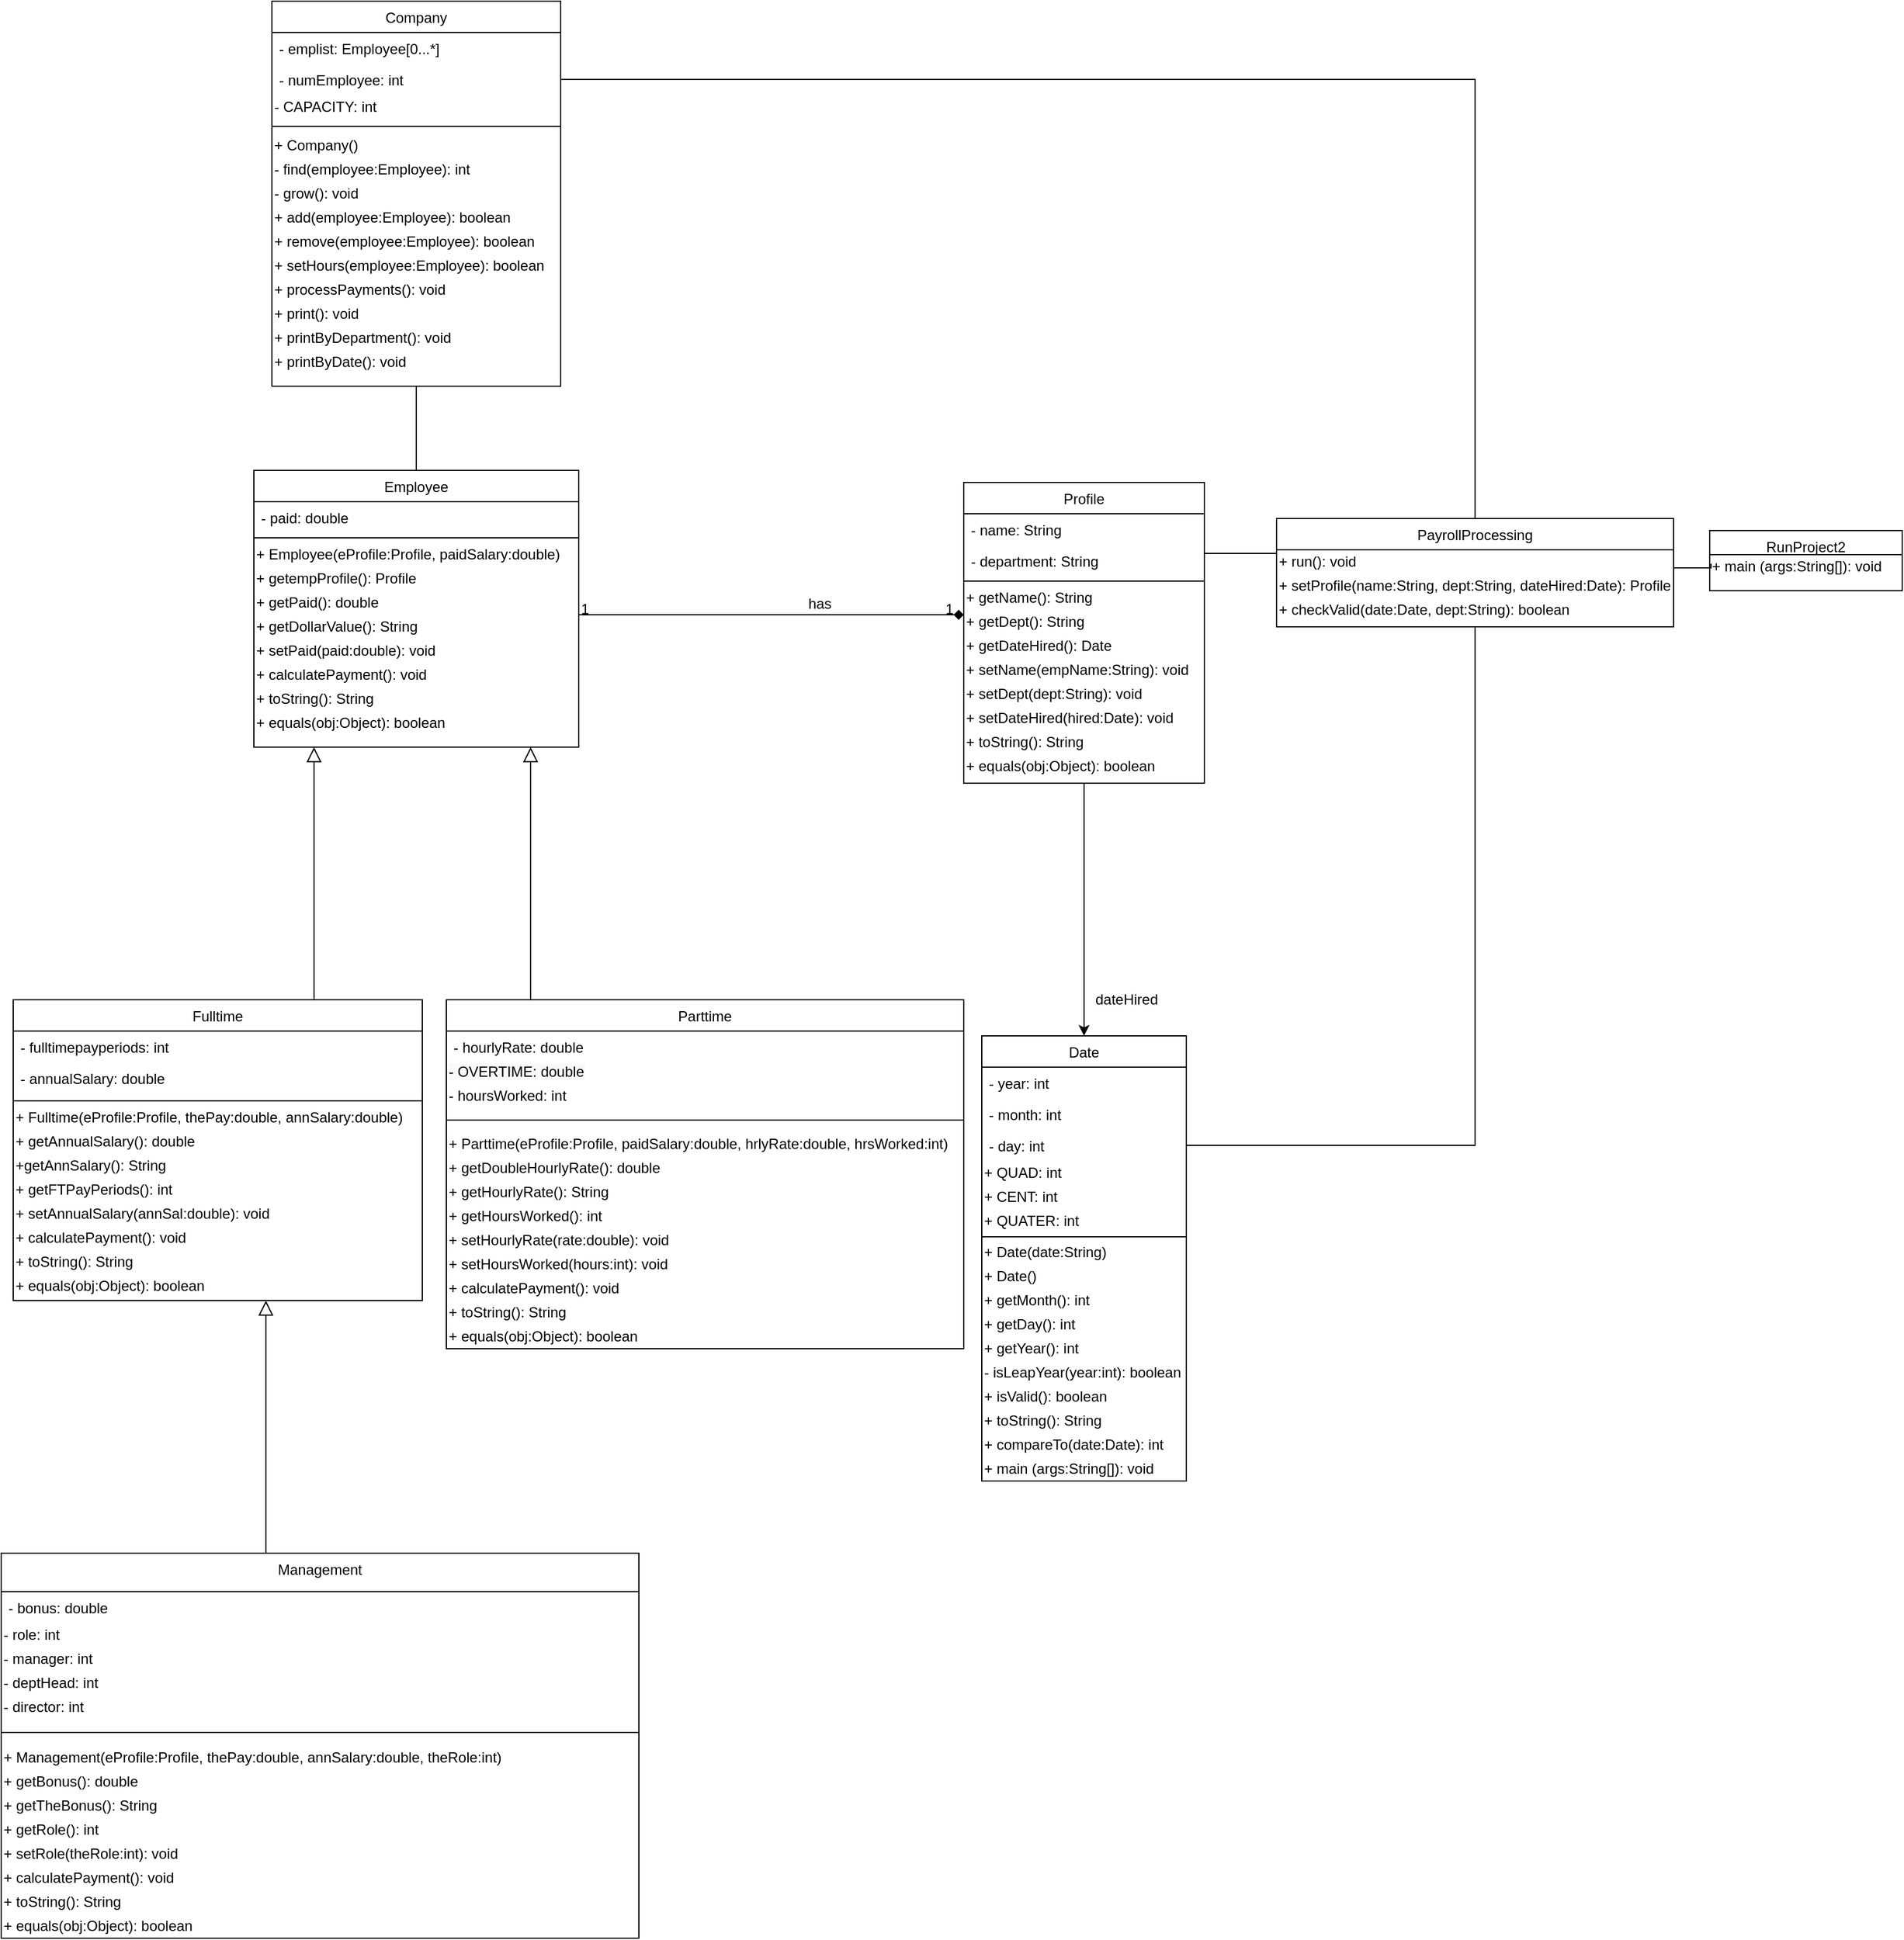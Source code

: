 <mxfile version="14.4.2" type="github">
  <diagram id="C5RBs43oDa-KdzZeNtuy" name="Page-1">
    <mxGraphModel dx="1892" dy="2529" grid="1" gridSize="10" guides="1" tooltips="1" connect="1" arrows="1" fold="1" page="1" pageScale="1" pageWidth="827" pageHeight="1169" math="0" shadow="0">
      <root>
        <mxCell id="WIyWlLk6GJQsqaUBKTNV-0" />
        <mxCell id="WIyWlLk6GJQsqaUBKTNV-1" parent="WIyWlLk6GJQsqaUBKTNV-0" />
        <mxCell id="EV7boDbEV2rRi2nIz7ZY-29" value="" style="edgeStyle=orthogonalEdgeStyle;rounded=0;orthogonalLoop=1;jettySize=auto;html=1;endArrow=none;endFill=0;" parent="WIyWlLk6GJQsqaUBKTNV-1" source="zkfFHV4jXpPFQw0GAbJ--0" target="EV7boDbEV2rRi2nIz7ZY-25" edge="1">
          <mxGeometry relative="1" as="geometry" />
        </mxCell>
        <mxCell id="zkfFHV4jXpPFQw0GAbJ--0" value="Employee" style="swimlane;fontStyle=0;align=center;verticalAlign=top;childLayout=stackLayout;horizontal=1;startSize=26;horizontalStack=0;resizeParent=1;resizeLast=0;collapsible=1;marginBottom=0;rounded=0;shadow=0;strokeWidth=1;" parent="WIyWlLk6GJQsqaUBKTNV-1" vertex="1">
          <mxGeometry x="260" y="-160" width="270" height="230" as="geometry">
            <mxRectangle x="230" y="140" width="160" height="26" as="alternateBounds" />
          </mxGeometry>
        </mxCell>
        <mxCell id="zkfFHV4jXpPFQw0GAbJ--2" value="- paid: double" style="text;align=left;verticalAlign=top;spacingLeft=4;spacingRight=4;overflow=hidden;rotatable=0;points=[[0,0.5],[1,0.5]];portConstraint=eastwest;rounded=0;shadow=0;html=0;" parent="zkfFHV4jXpPFQw0GAbJ--0" vertex="1">
          <mxGeometry y="26" width="270" height="26" as="geometry" />
        </mxCell>
        <mxCell id="zkfFHV4jXpPFQw0GAbJ--4" value="" style="line;html=1;strokeWidth=1;align=left;verticalAlign=middle;spacingTop=-1;spacingLeft=3;spacingRight=3;rotatable=0;labelPosition=right;points=[];portConstraint=eastwest;" parent="zkfFHV4jXpPFQw0GAbJ--0" vertex="1">
          <mxGeometry y="52" width="270" height="8" as="geometry" />
        </mxCell>
        <mxCell id="jf_gZT0Rr-z08UychZLh-5" value="+ Employee(eProfile:Profile, paidSalary:double)" style="text;html=1;align=left;verticalAlign=middle;resizable=0;points=[];autosize=1;" parent="zkfFHV4jXpPFQw0GAbJ--0" vertex="1">
          <mxGeometry y="60" width="270" height="20" as="geometry" />
        </mxCell>
        <mxCell id="jf_gZT0Rr-z08UychZLh-10" value="+ getempProfile(): Profile" style="text;html=1;align=left;verticalAlign=middle;resizable=0;points=[];autosize=1;" parent="zkfFHV4jXpPFQw0GAbJ--0" vertex="1">
          <mxGeometry y="80" width="270" height="20" as="geometry" />
        </mxCell>
        <mxCell id="jf_gZT0Rr-z08UychZLh-7" value="+ getPaid(): double" style="text;html=1;align=left;verticalAlign=middle;resizable=0;points=[];autosize=1;" parent="zkfFHV4jXpPFQw0GAbJ--0" vertex="1">
          <mxGeometry y="100" width="270" height="20" as="geometry" />
        </mxCell>
        <mxCell id="jf_gZT0Rr-z08UychZLh-8" value="+ getDollarValue(): String" style="text;html=1;align=left;verticalAlign=middle;resizable=0;points=[];autosize=1;" parent="zkfFHV4jXpPFQw0GAbJ--0" vertex="1">
          <mxGeometry y="120" width="270" height="20" as="geometry" />
        </mxCell>
        <mxCell id="jf_gZT0Rr-z08UychZLh-23" value="+ setPaid(paid:double): void" style="text;html=1;align=left;verticalAlign=middle;resizable=0;points=[];autosize=1;" parent="zkfFHV4jXpPFQw0GAbJ--0" vertex="1">
          <mxGeometry y="140" width="270" height="20" as="geometry" />
        </mxCell>
        <mxCell id="jf_gZT0Rr-z08UychZLh-12" value="+ calculatePayment(): void" style="text;html=1;align=left;verticalAlign=middle;resizable=0;points=[];autosize=1;" parent="zkfFHV4jXpPFQw0GAbJ--0" vertex="1">
          <mxGeometry y="160" width="270" height="20" as="geometry" />
        </mxCell>
        <mxCell id="jf_gZT0Rr-z08UychZLh-19" value="+ toString(): String" style="text;html=1;align=left;verticalAlign=middle;resizable=0;points=[];autosize=1;" parent="zkfFHV4jXpPFQw0GAbJ--0" vertex="1">
          <mxGeometry y="180" width="270" height="20" as="geometry" />
        </mxCell>
        <mxCell id="jf_gZT0Rr-z08UychZLh-20" value="+ equals(obj:Object): boolean" style="text;html=1;align=left;verticalAlign=middle;resizable=0;points=[];autosize=1;" parent="zkfFHV4jXpPFQw0GAbJ--0" vertex="1">
          <mxGeometry y="200" width="270" height="20" as="geometry" />
        </mxCell>
        <mxCell id="zkfFHV4jXpPFQw0GAbJ--6" value="Fulltime" style="swimlane;fontStyle=0;align=center;verticalAlign=top;childLayout=stackLayout;horizontal=1;startSize=26;horizontalStack=0;resizeParent=1;resizeLast=0;collapsible=1;marginBottom=0;rounded=0;shadow=0;strokeWidth=1;" parent="WIyWlLk6GJQsqaUBKTNV-1" vertex="1">
          <mxGeometry x="60" y="280" width="340" height="250" as="geometry">
            <mxRectangle x="130" y="380" width="160" height="26" as="alternateBounds" />
          </mxGeometry>
        </mxCell>
        <mxCell id="zkfFHV4jXpPFQw0GAbJ--7" value="- fulltimepayperiods: int" style="text;align=left;verticalAlign=top;spacingLeft=4;spacingRight=4;overflow=hidden;rotatable=0;points=[[0,0.5],[1,0.5]];portConstraint=eastwest;" parent="zkfFHV4jXpPFQw0GAbJ--6" vertex="1">
          <mxGeometry y="26" width="340" height="26" as="geometry" />
        </mxCell>
        <mxCell id="zkfFHV4jXpPFQw0GAbJ--8" value="- annualSalary: double" style="text;align=left;verticalAlign=top;spacingLeft=4;spacingRight=4;overflow=hidden;rotatable=0;points=[[0,0.5],[1,0.5]];portConstraint=eastwest;rounded=0;shadow=0;html=0;" parent="zkfFHV4jXpPFQw0GAbJ--6" vertex="1">
          <mxGeometry y="52" width="340" height="28" as="geometry" />
        </mxCell>
        <mxCell id="zkfFHV4jXpPFQw0GAbJ--9" value="" style="line;html=1;strokeWidth=1;align=left;verticalAlign=middle;spacingTop=-1;spacingLeft=3;spacingRight=3;rotatable=0;labelPosition=right;points=[];portConstraint=eastwest;" parent="zkfFHV4jXpPFQw0GAbJ--6" vertex="1">
          <mxGeometry y="80" width="340" height="8" as="geometry" />
        </mxCell>
        <mxCell id="jf_gZT0Rr-z08UychZLh-13" value="+ Fulltime(eProfile:Profile, thePay:double, annSalary:double)" style="text;html=1;align=left;verticalAlign=middle;resizable=0;points=[];autosize=1;" parent="zkfFHV4jXpPFQw0GAbJ--6" vertex="1">
          <mxGeometry y="88" width="340" height="20" as="geometry" />
        </mxCell>
        <mxCell id="jf_gZT0Rr-z08UychZLh-29" value="+ getAnnualSalary(): double" style="text;html=1;align=left;verticalAlign=middle;resizable=0;points=[];autosize=1;" parent="zkfFHV4jXpPFQw0GAbJ--6" vertex="1">
          <mxGeometry y="108" width="340" height="20" as="geometry" />
        </mxCell>
        <mxCell id="jf_gZT0Rr-z08UychZLh-30" value="+getAnnSalary(): String" style="text;html=1;align=left;verticalAlign=middle;resizable=0;points=[];autosize=1;" parent="zkfFHV4jXpPFQw0GAbJ--6" vertex="1">
          <mxGeometry y="128" width="340" height="20" as="geometry" />
        </mxCell>
        <mxCell id="jf_gZT0Rr-z08UychZLh-31" value="+ getFTPayPeriods(): int" style="text;html=1;align=left;verticalAlign=middle;resizable=0;points=[];autosize=1;" parent="zkfFHV4jXpPFQw0GAbJ--6" vertex="1">
          <mxGeometry y="148" width="340" height="20" as="geometry" />
        </mxCell>
        <mxCell id="jf_gZT0Rr-z08UychZLh-32" value="+ setAnnualSalary(annSal:double): void" style="text;html=1;align=left;verticalAlign=middle;resizable=0;points=[];autosize=1;" parent="zkfFHV4jXpPFQw0GAbJ--6" vertex="1">
          <mxGeometry y="168" width="340" height="20" as="geometry" />
        </mxCell>
        <mxCell id="jf_gZT0Rr-z08UychZLh-34" value="+ calculatePayment(): void" style="text;html=1;align=left;verticalAlign=middle;resizable=0;points=[];autosize=1;" parent="zkfFHV4jXpPFQw0GAbJ--6" vertex="1">
          <mxGeometry y="188" width="340" height="20" as="geometry" />
        </mxCell>
        <mxCell id="jf_gZT0Rr-z08UychZLh-35" value="+ toString(): String" style="text;html=1;align=left;verticalAlign=middle;resizable=0;points=[];autosize=1;" parent="zkfFHV4jXpPFQw0GAbJ--6" vertex="1">
          <mxGeometry y="208" width="340" height="20" as="geometry" />
        </mxCell>
        <mxCell id="jf_gZT0Rr-z08UychZLh-36" value="+ equals(obj:Object): boolean" style="text;html=1;align=left;verticalAlign=middle;resizable=0;points=[];autosize=1;" parent="zkfFHV4jXpPFQw0GAbJ--6" vertex="1">
          <mxGeometry y="228" width="340" height="20" as="geometry" />
        </mxCell>
        <mxCell id="zkfFHV4jXpPFQw0GAbJ--13" value="Parttime" style="swimlane;fontStyle=0;align=center;verticalAlign=top;childLayout=stackLayout;horizontal=1;startSize=26;horizontalStack=0;resizeParent=1;resizeLast=0;collapsible=1;marginBottom=0;rounded=0;shadow=0;strokeWidth=1;" parent="WIyWlLk6GJQsqaUBKTNV-1" vertex="1">
          <mxGeometry x="420" y="280" width="430" height="290" as="geometry">
            <mxRectangle x="340" y="380" width="170" height="26" as="alternateBounds" />
          </mxGeometry>
        </mxCell>
        <mxCell id="zkfFHV4jXpPFQw0GAbJ--14" value="- hourlyRate: double&#xa;&#xa;" style="text;align=left;verticalAlign=top;spacingLeft=4;spacingRight=4;overflow=hidden;rotatable=0;points=[[0,0.5],[1,0.5]];portConstraint=eastwest;" parent="zkfFHV4jXpPFQw0GAbJ--13" vertex="1">
          <mxGeometry y="26" width="430" height="24" as="geometry" />
        </mxCell>
        <mxCell id="EV7boDbEV2rRi2nIz7ZY-16" value="&lt;span style=&quot;color: rgb(0 , 0 , 0) ; font-family: &amp;#34;helvetica&amp;#34; ; font-size: 12px ; font-style: normal ; font-weight: 400 ; letter-spacing: normal ; text-indent: 0px ; text-transform: none ; word-spacing: 0px ; background-color: rgb(248 , 249 , 250) ; display: inline ; float: none&quot;&gt;- OVERTIME: double&lt;/span&gt;" style="text;html=1;align=left;verticalAlign=middle;resizable=0;points=[];autosize=1;" parent="zkfFHV4jXpPFQw0GAbJ--13" vertex="1">
          <mxGeometry y="50" width="430" height="20" as="geometry" />
        </mxCell>
        <mxCell id="EV7boDbEV2rRi2nIz7ZY-18" value="&lt;span style=&quot;&quot;&gt;- hoursWorked: int&lt;/span&gt;" style="text;html=1;align=left;verticalAlign=middle;resizable=0;points=[];autosize=1;" parent="zkfFHV4jXpPFQw0GAbJ--13" vertex="1">
          <mxGeometry y="70" width="430" height="20" as="geometry" />
        </mxCell>
        <mxCell id="zkfFHV4jXpPFQw0GAbJ--15" value="" style="line;html=1;strokeWidth=1;align=left;verticalAlign=middle;spacingTop=-1;spacingLeft=3;spacingRight=3;rotatable=0;labelPosition=right;points=[];portConstraint=eastwest;" parent="zkfFHV4jXpPFQw0GAbJ--13" vertex="1">
          <mxGeometry y="90" width="430" height="20" as="geometry" />
        </mxCell>
        <mxCell id="jf_gZT0Rr-z08UychZLh-11" value="+ Parttime(eProfile:Profile, paidSalary:double, hrlyRate:double, hrsWorked:int)" style="text;html=1;align=left;verticalAlign=middle;resizable=0;points=[];autosize=1;" parent="zkfFHV4jXpPFQw0GAbJ--13" vertex="1">
          <mxGeometry y="110" width="430" height="20" as="geometry" />
        </mxCell>
        <mxCell id="iB2VRmJFmVbE_BTWoSI_-1" value="+ getDoubleHourlyRate(): double" style="text;html=1;align=left;verticalAlign=middle;resizable=0;points=[];autosize=1;" parent="zkfFHV4jXpPFQw0GAbJ--13" vertex="1">
          <mxGeometry y="130" width="430" height="20" as="geometry" />
        </mxCell>
        <mxCell id="jf_gZT0Rr-z08UychZLh-21" value="+ getHourlyRate(): String" style="text;html=1;align=left;verticalAlign=middle;resizable=0;points=[];autosize=1;" parent="zkfFHV4jXpPFQw0GAbJ--13" vertex="1">
          <mxGeometry y="150" width="430" height="20" as="geometry" />
        </mxCell>
        <mxCell id="jf_gZT0Rr-z08UychZLh-22" value="+ getHoursWorked(): int" style="text;html=1;align=left;verticalAlign=middle;resizable=0;points=[];autosize=1;" parent="zkfFHV4jXpPFQw0GAbJ--13" vertex="1">
          <mxGeometry y="170" width="430" height="20" as="geometry" />
        </mxCell>
        <mxCell id="jf_gZT0Rr-z08UychZLh-24" value="+ setHourlyRate(rate:double): void" style="text;html=1;align=left;verticalAlign=middle;resizable=0;points=[];autosize=1;" parent="zkfFHV4jXpPFQw0GAbJ--13" vertex="1">
          <mxGeometry y="190" width="430" height="20" as="geometry" />
        </mxCell>
        <mxCell id="jf_gZT0Rr-z08UychZLh-25" value="+ setHoursWorked(hours:int): void" style="text;html=1;align=left;verticalAlign=middle;resizable=0;points=[];autosize=1;" parent="zkfFHV4jXpPFQw0GAbJ--13" vertex="1">
          <mxGeometry y="210" width="430" height="20" as="geometry" />
        </mxCell>
        <mxCell id="jf_gZT0Rr-z08UychZLh-26" value="+ calculatePayment(): void" style="text;html=1;align=left;verticalAlign=middle;resizable=0;points=[];autosize=1;" parent="zkfFHV4jXpPFQw0GAbJ--13" vertex="1">
          <mxGeometry y="230" width="430" height="20" as="geometry" />
        </mxCell>
        <mxCell id="jf_gZT0Rr-z08UychZLh-27" value="+ toString(): String" style="text;html=1;align=left;verticalAlign=middle;resizable=0;points=[];autosize=1;" parent="zkfFHV4jXpPFQw0GAbJ--13" vertex="1">
          <mxGeometry y="250" width="430" height="20" as="geometry" />
        </mxCell>
        <mxCell id="jf_gZT0Rr-z08UychZLh-28" value="+ equals(obj:Object): boolean" style="text;html=1;align=left;verticalAlign=middle;resizable=0;points=[];autosize=1;" parent="zkfFHV4jXpPFQw0GAbJ--13" vertex="1">
          <mxGeometry y="270" width="430" height="20" as="geometry" />
        </mxCell>
        <mxCell id="zkfFHV4jXpPFQw0GAbJ--16" value="" style="endArrow=block;endSize=10;endFill=0;shadow=0;strokeWidth=1;rounded=0;edgeStyle=elbowEdgeStyle;elbow=vertical;" parent="WIyWlLk6GJQsqaUBKTNV-1" source="zkfFHV4jXpPFQw0GAbJ--13" target="zkfFHV4jXpPFQw0GAbJ--0" edge="1">
          <mxGeometry width="160" relative="1" as="geometry">
            <mxPoint x="210" y="373" as="sourcePoint" />
            <mxPoint x="310" y="271" as="targetPoint" />
            <Array as="points">
              <mxPoint x="490" y="170" />
              <mxPoint x="500" y="200" />
              <mxPoint x="530" y="130" />
              <mxPoint x="530" y="320" />
            </Array>
          </mxGeometry>
        </mxCell>
        <mxCell id="jf_gZT0Rr-z08UychZLh-3" style="edgeStyle=orthogonalEdgeStyle;rounded=0;orthogonalLoop=1;jettySize=auto;html=1;entryX=0.5;entryY=0;entryDx=0;entryDy=0;startSize=6;endArrow=classic;endFill=1;endSize=6;targetPerimeterSpacing=0;" parent="WIyWlLk6GJQsqaUBKTNV-1" source="zkfFHV4jXpPFQw0GAbJ--17" target="EV7boDbEV2rRi2nIz7ZY-36" edge="1">
          <mxGeometry relative="1" as="geometry" />
        </mxCell>
        <mxCell id="zkfFHV4jXpPFQw0GAbJ--17" value="Profile" style="swimlane;fontStyle=0;align=center;verticalAlign=top;childLayout=stackLayout;horizontal=1;startSize=26;horizontalStack=0;resizeParent=1;resizeLast=0;collapsible=1;marginBottom=0;rounded=0;shadow=0;strokeWidth=1;" parent="WIyWlLk6GJQsqaUBKTNV-1" vertex="1">
          <mxGeometry x="850" y="-150" width="200" height="250" as="geometry">
            <mxRectangle x="550" y="140" width="160" height="26" as="alternateBounds" />
          </mxGeometry>
        </mxCell>
        <mxCell id="zkfFHV4jXpPFQw0GAbJ--18" value="- name: String" style="text;align=left;verticalAlign=top;spacingLeft=4;spacingRight=4;overflow=hidden;rotatable=0;points=[[0,0.5],[1,0.5]];portConstraint=eastwest;" parent="zkfFHV4jXpPFQw0GAbJ--17" vertex="1">
          <mxGeometry y="26" width="200" height="26" as="geometry" />
        </mxCell>
        <mxCell id="zkfFHV4jXpPFQw0GAbJ--19" value="- department: String" style="text;align=left;verticalAlign=top;spacingLeft=4;spacingRight=4;overflow=hidden;rotatable=0;points=[[0,0.5],[1,0.5]];portConstraint=eastwest;rounded=0;shadow=0;html=0;" parent="zkfFHV4jXpPFQw0GAbJ--17" vertex="1">
          <mxGeometry y="52" width="200" height="26" as="geometry" />
        </mxCell>
        <mxCell id="zkfFHV4jXpPFQw0GAbJ--23" value="" style="line;html=1;strokeWidth=1;align=left;verticalAlign=middle;spacingTop=-1;spacingLeft=3;spacingRight=3;rotatable=0;labelPosition=right;points=[];portConstraint=eastwest;" parent="zkfFHV4jXpPFQw0GAbJ--17" vertex="1">
          <mxGeometry y="78" width="200" height="8" as="geometry" />
        </mxCell>
        <mxCell id="jf_gZT0Rr-z08UychZLh-70" value="+ getName(): String" style="text;html=1;align=left;verticalAlign=middle;resizable=0;points=[];autosize=1;" parent="zkfFHV4jXpPFQw0GAbJ--17" vertex="1">
          <mxGeometry y="86" width="200" height="20" as="geometry" />
        </mxCell>
        <mxCell id="jf_gZT0Rr-z08UychZLh-71" value="+ getDept(): String" style="text;html=1;align=left;verticalAlign=middle;resizable=0;points=[];autosize=1;" parent="zkfFHV4jXpPFQw0GAbJ--17" vertex="1">
          <mxGeometry y="106" width="200" height="20" as="geometry" />
        </mxCell>
        <mxCell id="jf_gZT0Rr-z08UychZLh-72" value="+ getDateHired(): Date" style="text;html=1;align=left;verticalAlign=middle;resizable=0;points=[];autosize=1;" parent="zkfFHV4jXpPFQw0GAbJ--17" vertex="1">
          <mxGeometry y="126" width="200" height="20" as="geometry" />
        </mxCell>
        <mxCell id="jf_gZT0Rr-z08UychZLh-73" value="+ setName(empName:String): void" style="text;html=1;align=left;verticalAlign=middle;resizable=0;points=[];autosize=1;" parent="zkfFHV4jXpPFQw0GAbJ--17" vertex="1">
          <mxGeometry y="146" width="200" height="20" as="geometry" />
        </mxCell>
        <mxCell id="jf_gZT0Rr-z08UychZLh-74" value="+ setDept(dept:String): void" style="text;html=1;align=left;verticalAlign=middle;resizable=0;points=[];autosize=1;" parent="zkfFHV4jXpPFQw0GAbJ--17" vertex="1">
          <mxGeometry y="166" width="200" height="20" as="geometry" />
        </mxCell>
        <mxCell id="jf_gZT0Rr-z08UychZLh-75" value="+ setDateHired(hired:Date): void" style="text;html=1;align=left;verticalAlign=middle;resizable=0;points=[];autosize=1;" parent="zkfFHV4jXpPFQw0GAbJ--17" vertex="1">
          <mxGeometry y="186" width="200" height="20" as="geometry" />
        </mxCell>
        <mxCell id="jf_gZT0Rr-z08UychZLh-76" value="+ toString(): String" style="text;html=1;align=left;verticalAlign=middle;resizable=0;points=[];autosize=1;" parent="zkfFHV4jXpPFQw0GAbJ--17" vertex="1">
          <mxGeometry y="206" width="200" height="20" as="geometry" />
        </mxCell>
        <mxCell id="jf_gZT0Rr-z08UychZLh-77" value="+ equals(obj:Object): boolean" style="text;html=1;align=left;verticalAlign=middle;resizable=0;points=[];autosize=1;" parent="zkfFHV4jXpPFQw0GAbJ--17" vertex="1">
          <mxGeometry y="226" width="200" height="20" as="geometry" />
        </mxCell>
        <mxCell id="zkfFHV4jXpPFQw0GAbJ--26" value="" style="endArrow=diamond;shadow=0;strokeWidth=1;rounded=0;endFill=1;edgeStyle=elbowEdgeStyle;elbow=vertical;" parent="WIyWlLk6GJQsqaUBKTNV-1" source="zkfFHV4jXpPFQw0GAbJ--0" target="zkfFHV4jXpPFQw0GAbJ--17" edge="1">
          <mxGeometry x="0.5" y="41" relative="1" as="geometry">
            <mxPoint x="380" y="192" as="sourcePoint" />
            <mxPoint x="540" y="192" as="targetPoint" />
            <mxPoint x="-40" y="32" as="offset" />
          </mxGeometry>
        </mxCell>
        <mxCell id="zkfFHV4jXpPFQw0GAbJ--27" value="1" style="resizable=0;align=left;verticalAlign=bottom;labelBackgroundColor=none;fontSize=12;" parent="zkfFHV4jXpPFQw0GAbJ--26" connectable="0" vertex="1">
          <mxGeometry x="-1" relative="1" as="geometry">
            <mxPoint y="4" as="offset" />
          </mxGeometry>
        </mxCell>
        <mxCell id="zkfFHV4jXpPFQw0GAbJ--28" value="1" style="resizable=0;align=right;verticalAlign=bottom;labelBackgroundColor=none;fontSize=12;" parent="zkfFHV4jXpPFQw0GAbJ--26" connectable="0" vertex="1">
          <mxGeometry x="1" relative="1" as="geometry">
            <mxPoint x="-7" y="4" as="offset" />
          </mxGeometry>
        </mxCell>
        <mxCell id="zkfFHV4jXpPFQw0GAbJ--29" value="has" style="text;html=1;resizable=0;points=[];;align=center;verticalAlign=middle;labelBackgroundColor=none;rounded=0;shadow=0;strokeWidth=1;fontSize=12;" parent="zkfFHV4jXpPFQw0GAbJ--26" vertex="1" connectable="0">
          <mxGeometry x="0.5" y="49" relative="1" as="geometry">
            <mxPoint x="-40" y="40" as="offset" />
          </mxGeometry>
        </mxCell>
        <mxCell id="EV7boDbEV2rRi2nIz7ZY-0" value="Management" style="swimlane;fontStyle=0;align=center;verticalAlign=top;childLayout=stackLayout;horizontal=1;startSize=32;horizontalStack=0;resizeParent=1;resizeLast=0;collapsible=1;marginBottom=0;rounded=0;shadow=0;strokeWidth=1;" parent="WIyWlLk6GJQsqaUBKTNV-1" vertex="1">
          <mxGeometry x="50" y="740" width="530" height="320" as="geometry">
            <mxRectangle x="130" y="380" width="160" height="26" as="alternateBounds" />
          </mxGeometry>
        </mxCell>
        <mxCell id="EV7boDbEV2rRi2nIz7ZY-1" value="- bonus: double&#xa;" style="text;align=left;verticalAlign=top;spacingLeft=4;spacingRight=4;overflow=hidden;rotatable=0;points=[[0,0.5],[1,0.5]];portConstraint=eastwest;" parent="EV7boDbEV2rRi2nIz7ZY-0" vertex="1">
          <mxGeometry y="32" width="530" height="26" as="geometry" />
        </mxCell>
        <mxCell id="jf_gZT0Rr-z08UychZLh-0" value="- role: int" style="text;html=1;align=left;verticalAlign=middle;resizable=0;points=[];autosize=1;" parent="EV7boDbEV2rRi2nIz7ZY-0" vertex="1">
          <mxGeometry y="58" width="530" height="20" as="geometry" />
        </mxCell>
        <mxCell id="EV7boDbEV2rRi2nIz7ZY-22" value="- manager: int" style="text;html=1;align=left;verticalAlign=middle;resizable=0;points=[];autosize=1;" parent="EV7boDbEV2rRi2nIz7ZY-0" vertex="1">
          <mxGeometry y="78" width="530" height="20" as="geometry" />
        </mxCell>
        <mxCell id="EV7boDbEV2rRi2nIz7ZY-23" value="- deptHead: int" style="text;html=1;align=left;verticalAlign=middle;resizable=0;points=[];autosize=1;" parent="EV7boDbEV2rRi2nIz7ZY-0" vertex="1">
          <mxGeometry y="98" width="530" height="20" as="geometry" />
        </mxCell>
        <mxCell id="EV7boDbEV2rRi2nIz7ZY-24" value="- director: int" style="text;html=1;align=left;verticalAlign=middle;resizable=0;points=[];autosize=1;" parent="EV7boDbEV2rRi2nIz7ZY-0" vertex="1">
          <mxGeometry y="118" width="530" height="20" as="geometry" />
        </mxCell>
        <mxCell id="EV7boDbEV2rRi2nIz7ZY-3" value="" style="line;html=1;strokeWidth=1;align=left;verticalAlign=middle;spacingTop=-1;spacingLeft=3;spacingRight=3;rotatable=0;labelPosition=right;points=[];portConstraint=eastwest;" parent="EV7boDbEV2rRi2nIz7ZY-0" vertex="1">
          <mxGeometry y="138" width="530" height="22" as="geometry" />
        </mxCell>
        <mxCell id="jf_gZT0Rr-z08UychZLh-14" value="+ Management(eProfile:Profile, thePay:double, annSalary:double, theRole:int)" style="text;html=1;align=left;verticalAlign=middle;resizable=0;points=[];autosize=1;" parent="EV7boDbEV2rRi2nIz7ZY-0" vertex="1">
          <mxGeometry y="160" width="530" height="20" as="geometry" />
        </mxCell>
        <mxCell id="jf_gZT0Rr-z08UychZLh-37" value="+ getBonus(): double" style="text;html=1;align=left;verticalAlign=middle;resizable=0;points=[];autosize=1;" parent="EV7boDbEV2rRi2nIz7ZY-0" vertex="1">
          <mxGeometry y="180" width="530" height="20" as="geometry" />
        </mxCell>
        <mxCell id="jf_gZT0Rr-z08UychZLh-38" value="+ getTheBonus(): String" style="text;html=1;align=left;verticalAlign=middle;resizable=0;points=[];autosize=1;" parent="EV7boDbEV2rRi2nIz7ZY-0" vertex="1">
          <mxGeometry y="200" width="530" height="20" as="geometry" />
        </mxCell>
        <mxCell id="jf_gZT0Rr-z08UychZLh-39" value="+ getRole(): int" style="text;html=1;align=left;verticalAlign=middle;resizable=0;points=[];autosize=1;" parent="EV7boDbEV2rRi2nIz7ZY-0" vertex="1">
          <mxGeometry y="220" width="530" height="20" as="geometry" />
        </mxCell>
        <mxCell id="jf_gZT0Rr-z08UychZLh-41" value="+ setRole(theRole:int): void" style="text;html=1;align=left;verticalAlign=middle;resizable=0;points=[];autosize=1;" parent="EV7boDbEV2rRi2nIz7ZY-0" vertex="1">
          <mxGeometry y="240" width="530" height="20" as="geometry" />
        </mxCell>
        <mxCell id="jf_gZT0Rr-z08UychZLh-43" value="+ calculatePayment(): void" style="text;html=1;align=left;verticalAlign=middle;resizable=0;points=[];autosize=1;" parent="EV7boDbEV2rRi2nIz7ZY-0" vertex="1">
          <mxGeometry y="260" width="530" height="20" as="geometry" />
        </mxCell>
        <mxCell id="jf_gZT0Rr-z08UychZLh-44" value="+ toString(): String" style="text;html=1;align=left;verticalAlign=middle;resizable=0;points=[];autosize=1;" parent="EV7boDbEV2rRi2nIz7ZY-0" vertex="1">
          <mxGeometry y="280" width="530" height="20" as="geometry" />
        </mxCell>
        <mxCell id="jf_gZT0Rr-z08UychZLh-45" value="+ equals(obj:Object): boolean" style="text;html=1;align=left;verticalAlign=middle;resizable=0;points=[];autosize=1;" parent="EV7boDbEV2rRi2nIz7ZY-0" vertex="1">
          <mxGeometry y="300" width="530" height="20" as="geometry" />
        </mxCell>
        <mxCell id="EV7boDbEV2rRi2nIz7ZY-25" value="Company" style="swimlane;fontStyle=0;align=center;verticalAlign=top;childLayout=stackLayout;horizontal=1;startSize=26;horizontalStack=0;resizeParent=1;resizeLast=0;collapsible=1;marginBottom=0;rounded=0;shadow=0;strokeWidth=1;" parent="WIyWlLk6GJQsqaUBKTNV-1" vertex="1">
          <mxGeometry x="275" y="-550" width="240" height="320" as="geometry">
            <mxRectangle x="230" y="140" width="160" height="26" as="alternateBounds" />
          </mxGeometry>
        </mxCell>
        <mxCell id="EV7boDbEV2rRi2nIz7ZY-26" value="- emplist: Employee[0...*]" style="text;align=left;verticalAlign=top;spacingLeft=4;spacingRight=4;overflow=hidden;rotatable=0;points=[[0,0.5],[1,0.5]];portConstraint=eastwest;" parent="EV7boDbEV2rRi2nIz7ZY-25" vertex="1">
          <mxGeometry y="26" width="240" height="26" as="geometry" />
        </mxCell>
        <mxCell id="EV7boDbEV2rRi2nIz7ZY-27" value="- numEmployee: int" style="text;align=left;verticalAlign=top;spacingLeft=4;spacingRight=4;overflow=hidden;rotatable=0;points=[[0,0.5],[1,0.5]];portConstraint=eastwest;rounded=0;shadow=0;html=0;" parent="EV7boDbEV2rRi2nIz7ZY-25" vertex="1">
          <mxGeometry y="52" width="240" height="26" as="geometry" />
        </mxCell>
        <mxCell id="EV7boDbEV2rRi2nIz7ZY-30" value="- CAPACITY: int" style="text;html=1;align=left;verticalAlign=middle;resizable=0;points=[];autosize=1;" parent="EV7boDbEV2rRi2nIz7ZY-25" vertex="1">
          <mxGeometry y="78" width="240" height="20" as="geometry" />
        </mxCell>
        <mxCell id="EV7boDbEV2rRi2nIz7ZY-28" value="" style="line;html=1;strokeWidth=1;align=left;verticalAlign=middle;spacingTop=-1;spacingLeft=3;spacingRight=3;rotatable=0;labelPosition=right;points=[];portConstraint=eastwest;" parent="EV7boDbEV2rRi2nIz7ZY-25" vertex="1">
          <mxGeometry y="98" width="240" height="12" as="geometry" />
        </mxCell>
        <mxCell id="jf_gZT0Rr-z08UychZLh-54" value="+ Company()" style="text;html=1;align=left;verticalAlign=middle;resizable=0;points=[];autosize=1;" parent="EV7boDbEV2rRi2nIz7ZY-25" vertex="1">
          <mxGeometry y="110" width="240" height="20" as="geometry" />
        </mxCell>
        <mxCell id="jf_gZT0Rr-z08UychZLh-55" value="- find(employee:Employee): int" style="text;html=1;align=left;verticalAlign=middle;resizable=0;points=[];autosize=1;" parent="EV7boDbEV2rRi2nIz7ZY-25" vertex="1">
          <mxGeometry y="130" width="240" height="20" as="geometry" />
        </mxCell>
        <mxCell id="jf_gZT0Rr-z08UychZLh-56" value="- grow(): void" style="text;html=1;align=left;verticalAlign=middle;resizable=0;points=[];autosize=1;" parent="EV7boDbEV2rRi2nIz7ZY-25" vertex="1">
          <mxGeometry y="150" width="240" height="20" as="geometry" />
        </mxCell>
        <mxCell id="jf_gZT0Rr-z08UychZLh-57" value="+ add(employee:Employee): boolean" style="text;html=1;align=left;verticalAlign=middle;resizable=0;points=[];autosize=1;" parent="EV7boDbEV2rRi2nIz7ZY-25" vertex="1">
          <mxGeometry y="170" width="240" height="20" as="geometry" />
        </mxCell>
        <mxCell id="jf_gZT0Rr-z08UychZLh-58" value="+ remove(employee:Employee): boolean" style="text;html=1;align=left;verticalAlign=middle;resizable=0;points=[];autosize=1;" parent="EV7boDbEV2rRi2nIz7ZY-25" vertex="1">
          <mxGeometry y="190" width="240" height="20" as="geometry" />
        </mxCell>
        <mxCell id="jf_gZT0Rr-z08UychZLh-59" value="+ setHours(employee:Employee): boolean" style="text;html=1;align=left;verticalAlign=middle;resizable=0;points=[];autosize=1;" parent="EV7boDbEV2rRi2nIz7ZY-25" vertex="1">
          <mxGeometry y="210" width="240" height="20" as="geometry" />
        </mxCell>
        <mxCell id="jf_gZT0Rr-z08UychZLh-60" value="+ processPayments(): void" style="text;html=1;align=left;verticalAlign=middle;resizable=0;points=[];autosize=1;" parent="EV7boDbEV2rRi2nIz7ZY-25" vertex="1">
          <mxGeometry y="230" width="240" height="20" as="geometry" />
        </mxCell>
        <mxCell id="jf_gZT0Rr-z08UychZLh-61" value="+ print(): void" style="text;html=1;align=left;verticalAlign=middle;resizable=0;points=[];autosize=1;" parent="EV7boDbEV2rRi2nIz7ZY-25" vertex="1">
          <mxGeometry y="250" width="240" height="20" as="geometry" />
        </mxCell>
        <mxCell id="jf_gZT0Rr-z08UychZLh-63" value="+ printByDepartment(): void" style="text;html=1;align=left;verticalAlign=middle;resizable=0;points=[];autosize=1;" parent="EV7boDbEV2rRi2nIz7ZY-25" vertex="1">
          <mxGeometry y="270" width="240" height="20" as="geometry" />
        </mxCell>
        <mxCell id="jf_gZT0Rr-z08UychZLh-66" value="+ printByDate(): void" style="text;html=1;align=left;verticalAlign=middle;resizable=0;points=[];autosize=1;" parent="EV7boDbEV2rRi2nIz7ZY-25" vertex="1">
          <mxGeometry y="290" width="240" height="20" as="geometry" />
        </mxCell>
        <mxCell id="n9z_656SVZgnKeMzYKw5-3" style="edgeStyle=elbowEdgeStyle;rounded=0;orthogonalLoop=1;jettySize=auto;elbow=vertical;html=1;exitX=1;exitY=0.5;exitDx=0;exitDy=0;entryX=0.007;entryY=0.374;entryDx=0;entryDy=0;entryPerimeter=0;endArrow=none;endFill=0;endSize=10;" edge="1" parent="WIyWlLk6GJQsqaUBKTNV-1" source="EV7boDbEV2rRi2nIz7ZY-31" target="Uqt-lrM-ru8KuDMnVA6s-2">
          <mxGeometry relative="1" as="geometry" />
        </mxCell>
        <mxCell id="EV7boDbEV2rRi2nIz7ZY-31" value="PayrollProcessing" style="swimlane;fontStyle=0;align=center;verticalAlign=top;childLayout=stackLayout;horizontal=1;startSize=26;horizontalStack=0;resizeParent=1;resizeLast=0;collapsible=1;marginBottom=0;rounded=0;shadow=0;strokeWidth=1;" parent="WIyWlLk6GJQsqaUBKTNV-1" vertex="1">
          <mxGeometry x="1110" y="-120" width="330" height="90" as="geometry">
            <mxRectangle x="230" y="140" width="160" height="26" as="alternateBounds" />
          </mxGeometry>
        </mxCell>
        <mxCell id="jf_gZT0Rr-z08UychZLh-68" value="+ run(): void" style="text;html=1;align=left;verticalAlign=middle;resizable=0;points=[];autosize=1;" parent="EV7boDbEV2rRi2nIz7ZY-31" vertex="1">
          <mxGeometry y="26" width="330" height="20" as="geometry" />
        </mxCell>
        <mxCell id="n9z_656SVZgnKeMzYKw5-11" value="+ setProfile(name:String, dept:String, dateHired:Date): Profile" style="text;html=1;align=left;verticalAlign=middle;resizable=0;points=[];autosize=1;" vertex="1" parent="EV7boDbEV2rRi2nIz7ZY-31">
          <mxGeometry y="46" width="330" height="20" as="geometry" />
        </mxCell>
        <mxCell id="n9z_656SVZgnKeMzYKw5-12" value="+ checkValid(date:Date, dept:String): boolean" style="text;html=1;align=left;verticalAlign=middle;resizable=0;points=[];autosize=1;" vertex="1" parent="EV7boDbEV2rRi2nIz7ZY-31">
          <mxGeometry y="66" width="330" height="20" as="geometry" />
        </mxCell>
        <mxCell id="EV7boDbEV2rRi2nIz7ZY-36" value="Date" style="swimlane;fontStyle=0;align=center;verticalAlign=top;childLayout=stackLayout;horizontal=1;startSize=26;horizontalStack=0;resizeParent=1;resizeLast=0;collapsible=1;marginBottom=0;rounded=0;shadow=0;strokeWidth=1;" parent="WIyWlLk6GJQsqaUBKTNV-1" vertex="1">
          <mxGeometry x="865" y="310" width="170" height="370" as="geometry">
            <mxRectangle x="550" y="140" width="160" height="26" as="alternateBounds" />
          </mxGeometry>
        </mxCell>
        <mxCell id="EV7boDbEV2rRi2nIz7ZY-37" value="- year: int" style="text;align=left;verticalAlign=top;spacingLeft=4;spacingRight=4;overflow=hidden;rotatable=0;points=[[0,0.5],[1,0.5]];portConstraint=eastwest;" parent="EV7boDbEV2rRi2nIz7ZY-36" vertex="1">
          <mxGeometry y="26" width="170" height="26" as="geometry" />
        </mxCell>
        <mxCell id="EV7boDbEV2rRi2nIz7ZY-38" value="- month: int" style="text;align=left;verticalAlign=top;spacingLeft=4;spacingRight=4;overflow=hidden;rotatable=0;points=[[0,0.5],[1,0.5]];portConstraint=eastwest;rounded=0;shadow=0;html=0;" parent="EV7boDbEV2rRi2nIz7ZY-36" vertex="1">
          <mxGeometry y="52" width="170" height="26" as="geometry" />
        </mxCell>
        <mxCell id="EV7boDbEV2rRi2nIz7ZY-39" value="- day: int" style="text;align=left;verticalAlign=top;spacingLeft=4;spacingRight=4;overflow=hidden;rotatable=0;points=[[0,0.5],[1,0.5]];portConstraint=eastwest;rounded=0;shadow=0;html=0;" parent="EV7boDbEV2rRi2nIz7ZY-36" vertex="1">
          <mxGeometry y="78" width="170" height="26" as="geometry" />
        </mxCell>
        <mxCell id="EV7boDbEV2rRi2nIz7ZY-41" value="+ QUAD: int" style="text;html=1;align=left;verticalAlign=middle;resizable=0;points=[];autosize=1;" parent="EV7boDbEV2rRi2nIz7ZY-36" vertex="1">
          <mxGeometry y="104" width="170" height="20" as="geometry" />
        </mxCell>
        <mxCell id="EV7boDbEV2rRi2nIz7ZY-42" value="+ CENT: int" style="text;html=1;align=left;verticalAlign=middle;resizable=0;points=[];autosize=1;" parent="EV7boDbEV2rRi2nIz7ZY-36" vertex="1">
          <mxGeometry y="124" width="170" height="20" as="geometry" />
        </mxCell>
        <mxCell id="EV7boDbEV2rRi2nIz7ZY-43" value="+ QUATER: int" style="text;html=1;align=left;verticalAlign=middle;resizable=0;points=[];autosize=1;" parent="EV7boDbEV2rRi2nIz7ZY-36" vertex="1">
          <mxGeometry y="144" width="170" height="20" as="geometry" />
        </mxCell>
        <mxCell id="EV7boDbEV2rRi2nIz7ZY-40" value="" style="line;html=1;strokeWidth=1;align=left;verticalAlign=middle;spacingTop=-1;spacingLeft=3;spacingRight=3;rotatable=0;labelPosition=right;points=[];portConstraint=eastwest;" parent="EV7boDbEV2rRi2nIz7ZY-36" vertex="1">
          <mxGeometry y="164" width="170" height="6" as="geometry" />
        </mxCell>
        <mxCell id="jf_gZT0Rr-z08UychZLh-16" value="+ Date(date:String)" style="text;html=1;align=left;verticalAlign=middle;resizable=0;points=[];autosize=1;" parent="EV7boDbEV2rRi2nIz7ZY-36" vertex="1">
          <mxGeometry y="170" width="170" height="20" as="geometry" />
        </mxCell>
        <mxCell id="jf_gZT0Rr-z08UychZLh-17" value="+ Date()" style="text;html=1;align=left;verticalAlign=middle;resizable=0;points=[];autosize=1;" parent="EV7boDbEV2rRi2nIz7ZY-36" vertex="1">
          <mxGeometry y="190" width="170" height="20" as="geometry" />
        </mxCell>
        <mxCell id="jf_gZT0Rr-z08UychZLh-46" value="+ getMonth(): int" style="text;html=1;align=left;verticalAlign=middle;resizable=0;points=[];autosize=1;" parent="EV7boDbEV2rRi2nIz7ZY-36" vertex="1">
          <mxGeometry y="210" width="170" height="20" as="geometry" />
        </mxCell>
        <mxCell id="jf_gZT0Rr-z08UychZLh-47" value="+ getDay(): int" style="text;html=1;align=left;verticalAlign=middle;resizable=0;points=[];autosize=1;" parent="EV7boDbEV2rRi2nIz7ZY-36" vertex="1">
          <mxGeometry y="230" width="170" height="20" as="geometry" />
        </mxCell>
        <mxCell id="jf_gZT0Rr-z08UychZLh-48" value="+ getYear(): int" style="text;html=1;align=left;verticalAlign=middle;resizable=0;points=[];autosize=1;" parent="EV7boDbEV2rRi2nIz7ZY-36" vertex="1">
          <mxGeometry y="250" width="170" height="20" as="geometry" />
        </mxCell>
        <mxCell id="n9z_656SVZgnKeMzYKw5-5" value="- isLeapYear(year:int): boolean" style="text;html=1;align=left;verticalAlign=middle;resizable=0;points=[];autosize=1;" vertex="1" parent="EV7boDbEV2rRi2nIz7ZY-36">
          <mxGeometry y="270" width="170" height="20" as="geometry" />
        </mxCell>
        <mxCell id="jf_gZT0Rr-z08UychZLh-49" value="+ isValid(): boolean" style="text;html=1;align=left;verticalAlign=middle;resizable=0;points=[];autosize=1;" parent="EV7boDbEV2rRi2nIz7ZY-36" vertex="1">
          <mxGeometry y="290" width="170" height="20" as="geometry" />
        </mxCell>
        <mxCell id="jf_gZT0Rr-z08UychZLh-50" value="+ toString(): String" style="text;html=1;align=left;verticalAlign=middle;resizable=0;points=[];autosize=1;" parent="EV7boDbEV2rRi2nIz7ZY-36" vertex="1">
          <mxGeometry y="310" width="170" height="20" as="geometry" />
        </mxCell>
        <mxCell id="jf_gZT0Rr-z08UychZLh-52" value="+ compareTo(date:Date): int" style="text;html=1;align=left;verticalAlign=middle;resizable=0;points=[];autosize=1;" parent="EV7boDbEV2rRi2nIz7ZY-36" vertex="1">
          <mxGeometry y="330" width="170" height="20" as="geometry" />
        </mxCell>
        <mxCell id="jf_gZT0Rr-z08UychZLh-53" value="+ main (args:String[]): void" style="text;html=1;align=left;verticalAlign=middle;resizable=0;points=[];autosize=1;" parent="EV7boDbEV2rRi2nIz7ZY-36" vertex="1">
          <mxGeometry y="350" width="170" height="20" as="geometry" />
        </mxCell>
        <mxCell id="EV7boDbEV2rRi2nIz7ZY-47" value="RunProject2" style="swimlane;fontStyle=0;align=center;verticalAlign=top;childLayout=stackLayout;horizontal=1;startSize=20;horizontalStack=0;resizeParent=1;resizeLast=0;collapsible=1;marginBottom=0;rounded=0;shadow=0;strokeWidth=1;" parent="WIyWlLk6GJQsqaUBKTNV-1" vertex="1">
          <mxGeometry x="1470" y="-110" width="160" height="50" as="geometry">
            <mxRectangle x="1360" y="170" width="160" height="53" as="alternateBounds" />
          </mxGeometry>
        </mxCell>
        <mxCell id="Uqt-lrM-ru8KuDMnVA6s-2" value="+ main (args:String[]): void" style="text;html=1;align=left;verticalAlign=middle;resizable=0;points=[];autosize=1;" parent="EV7boDbEV2rRi2nIz7ZY-47" vertex="1">
          <mxGeometry y="20" width="160" height="20" as="geometry" />
        </mxCell>
        <mxCell id="EV7boDbEV2rRi2nIz7ZY-53" style="edgeStyle=orthogonalEdgeStyle;rounded=0;orthogonalLoop=1;jettySize=auto;html=1;exitX=1;exitY=0.5;exitDx=0;exitDy=0;entryX=0.5;entryY=1;entryDx=0;entryDy=0;endArrow=none;endFill=0;" parent="WIyWlLk6GJQsqaUBKTNV-1" source="EV7boDbEV2rRi2nIz7ZY-39" target="EV7boDbEV2rRi2nIz7ZY-31" edge="1">
          <mxGeometry relative="1" as="geometry" />
        </mxCell>
        <mxCell id="EV7boDbEV2rRi2nIz7ZY-56" style="edgeStyle=orthogonalEdgeStyle;rounded=0;orthogonalLoop=1;jettySize=auto;html=1;exitX=1;exitY=0.5;exitDx=0;exitDy=0;entryX=0.5;entryY=0;entryDx=0;entryDy=0;endArrow=none;endFill=0;" parent="WIyWlLk6GJQsqaUBKTNV-1" source="EV7boDbEV2rRi2nIz7ZY-27" target="EV7boDbEV2rRi2nIz7ZY-31" edge="1">
          <mxGeometry relative="1" as="geometry" />
        </mxCell>
        <mxCell id="EV7boDbEV2rRi2nIz7ZY-59" value="dateHired" style="text;html=1;align=center;verticalAlign=middle;resizable=0;points=[];autosize=1;" parent="WIyWlLk6GJQsqaUBKTNV-1" vertex="1">
          <mxGeometry x="950" y="270" width="70" height="20" as="geometry" />
        </mxCell>
        <mxCell id="n9z_656SVZgnKeMzYKw5-2" style="edgeStyle=elbowEdgeStyle;rounded=0;orthogonalLoop=1;jettySize=auto;elbow=vertical;html=1;exitX=1;exitY=0.5;exitDx=0;exitDy=0;entryX=0;entryY=0.25;entryDx=0;entryDy=0;endArrow=none;endFill=0;endSize=10;" edge="1" parent="WIyWlLk6GJQsqaUBKTNV-1" source="zkfFHV4jXpPFQw0GAbJ--19" target="EV7boDbEV2rRi2nIz7ZY-31">
          <mxGeometry relative="1" as="geometry" />
        </mxCell>
        <mxCell id="n9z_656SVZgnKeMzYKw5-9" value="" style="endArrow=block;endSize=10;endFill=0;shadow=0;strokeWidth=1;rounded=0;edgeStyle=elbowEdgeStyle;elbow=vertical;" edge="1" parent="WIyWlLk6GJQsqaUBKTNV-1">
          <mxGeometry width="160" relative="1" as="geometry">
            <mxPoint x="310" y="280" as="sourcePoint" />
            <mxPoint x="310" y="70" as="targetPoint" />
            <Array as="points">
              <mxPoint x="310" y="130" />
              <mxPoint x="310" y="320" />
            </Array>
          </mxGeometry>
        </mxCell>
        <mxCell id="n9z_656SVZgnKeMzYKw5-10" value="" style="endArrow=block;endSize=10;endFill=0;shadow=0;strokeWidth=1;rounded=0;edgeStyle=elbowEdgeStyle;elbow=vertical;" edge="1" parent="WIyWlLk6GJQsqaUBKTNV-1">
          <mxGeometry width="160" relative="1" as="geometry">
            <mxPoint x="270" y="740" as="sourcePoint" />
            <mxPoint x="270" y="530" as="targetPoint" />
            <Array as="points">
              <mxPoint x="270" y="590" />
              <mxPoint x="270" y="780" />
            </Array>
          </mxGeometry>
        </mxCell>
      </root>
    </mxGraphModel>
  </diagram>
</mxfile>
